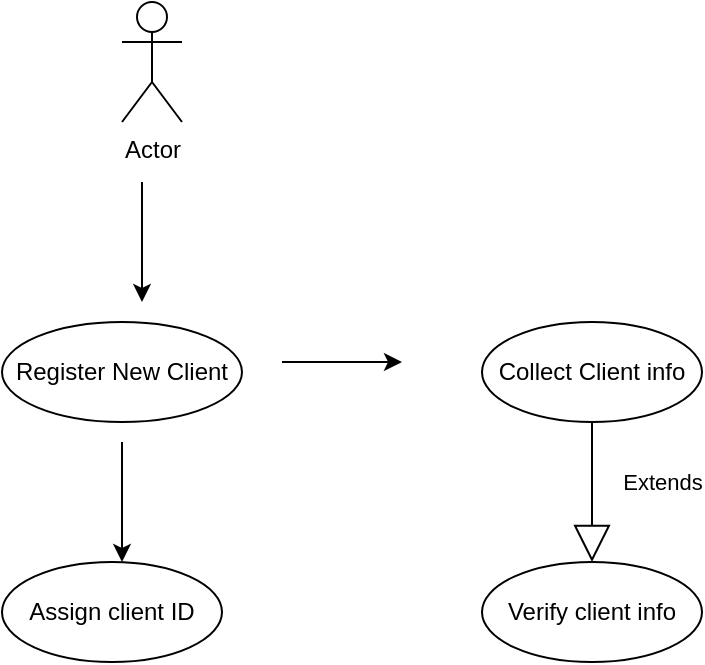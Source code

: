 <mxfile version="24.6.4" type="device">
  <diagram name="Page-1" id="TQOOhHZNaAK0VehKdsmV">
    <mxGraphModel dx="1626" dy="784" grid="1" gridSize="10" guides="1" tooltips="1" connect="1" arrows="1" fold="1" page="1" pageScale="1" pageWidth="850" pageHeight="1100" math="0" shadow="0">
      <root>
        <mxCell id="0" />
        <mxCell id="1" parent="0" />
        <mxCell id="twjF9zRXrB2mPLFjOxAW-1" value="Actor" style="shape=umlActor;verticalLabelPosition=bottom;verticalAlign=top;html=1;" vertex="1" parent="1">
          <mxGeometry x="410" y="370" width="30" height="60" as="geometry" />
        </mxCell>
        <mxCell id="twjF9zRXrB2mPLFjOxAW-3" value="" style="endArrow=classic;html=1;rounded=0;" edge="1" parent="1">
          <mxGeometry width="50" height="50" relative="1" as="geometry">
            <mxPoint x="420" y="460" as="sourcePoint" />
            <mxPoint x="420" y="520" as="targetPoint" />
          </mxGeometry>
        </mxCell>
        <mxCell id="twjF9zRXrB2mPLFjOxAW-4" value="Register New Client" style="ellipse;whiteSpace=wrap;html=1;" vertex="1" parent="1">
          <mxGeometry x="350" y="530" width="120" height="50" as="geometry" />
        </mxCell>
        <mxCell id="twjF9zRXrB2mPLFjOxAW-5" value="" style="endArrow=classic;html=1;rounded=0;" edge="1" parent="1">
          <mxGeometry width="50" height="50" relative="1" as="geometry">
            <mxPoint x="410" y="590" as="sourcePoint" />
            <mxPoint x="410" y="650" as="targetPoint" />
          </mxGeometry>
        </mxCell>
        <mxCell id="twjF9zRXrB2mPLFjOxAW-6" value="Assign client ID" style="ellipse;whiteSpace=wrap;html=1;" vertex="1" parent="1">
          <mxGeometry x="350" y="650" width="110" height="50" as="geometry" />
        </mxCell>
        <mxCell id="twjF9zRXrB2mPLFjOxAW-7" value="" style="endArrow=classic;html=1;rounded=0;" edge="1" parent="1">
          <mxGeometry width="50" height="50" relative="1" as="geometry">
            <mxPoint x="490" y="550" as="sourcePoint" />
            <mxPoint x="550" y="550" as="targetPoint" />
          </mxGeometry>
        </mxCell>
        <mxCell id="twjF9zRXrB2mPLFjOxAW-8" value="Collect Client info" style="ellipse;whiteSpace=wrap;html=1;" vertex="1" parent="1">
          <mxGeometry x="590" y="530" width="110" height="50" as="geometry" />
        </mxCell>
        <mxCell id="twjF9zRXrB2mPLFjOxAW-9" value="Verify client info" style="ellipse;whiteSpace=wrap;html=1;" vertex="1" parent="1">
          <mxGeometry x="590" y="650" width="110" height="50" as="geometry" />
        </mxCell>
        <mxCell id="twjF9zRXrB2mPLFjOxAW-11" value="Extends" style="endArrow=block;endSize=16;endFill=0;html=1;rounded=0;entryX=0.5;entryY=0;entryDx=0;entryDy=0;exitX=0.5;exitY=1;exitDx=0;exitDy=0;" edge="1" parent="1" source="twjF9zRXrB2mPLFjOxAW-8" target="twjF9zRXrB2mPLFjOxAW-9">
          <mxGeometry x="-0.143" y="35" width="160" relative="1" as="geometry">
            <mxPoint x="530" y="620" as="sourcePoint" />
            <mxPoint x="690" y="620" as="targetPoint" />
            <Array as="points" />
            <mxPoint as="offset" />
          </mxGeometry>
        </mxCell>
      </root>
    </mxGraphModel>
  </diagram>
</mxfile>
